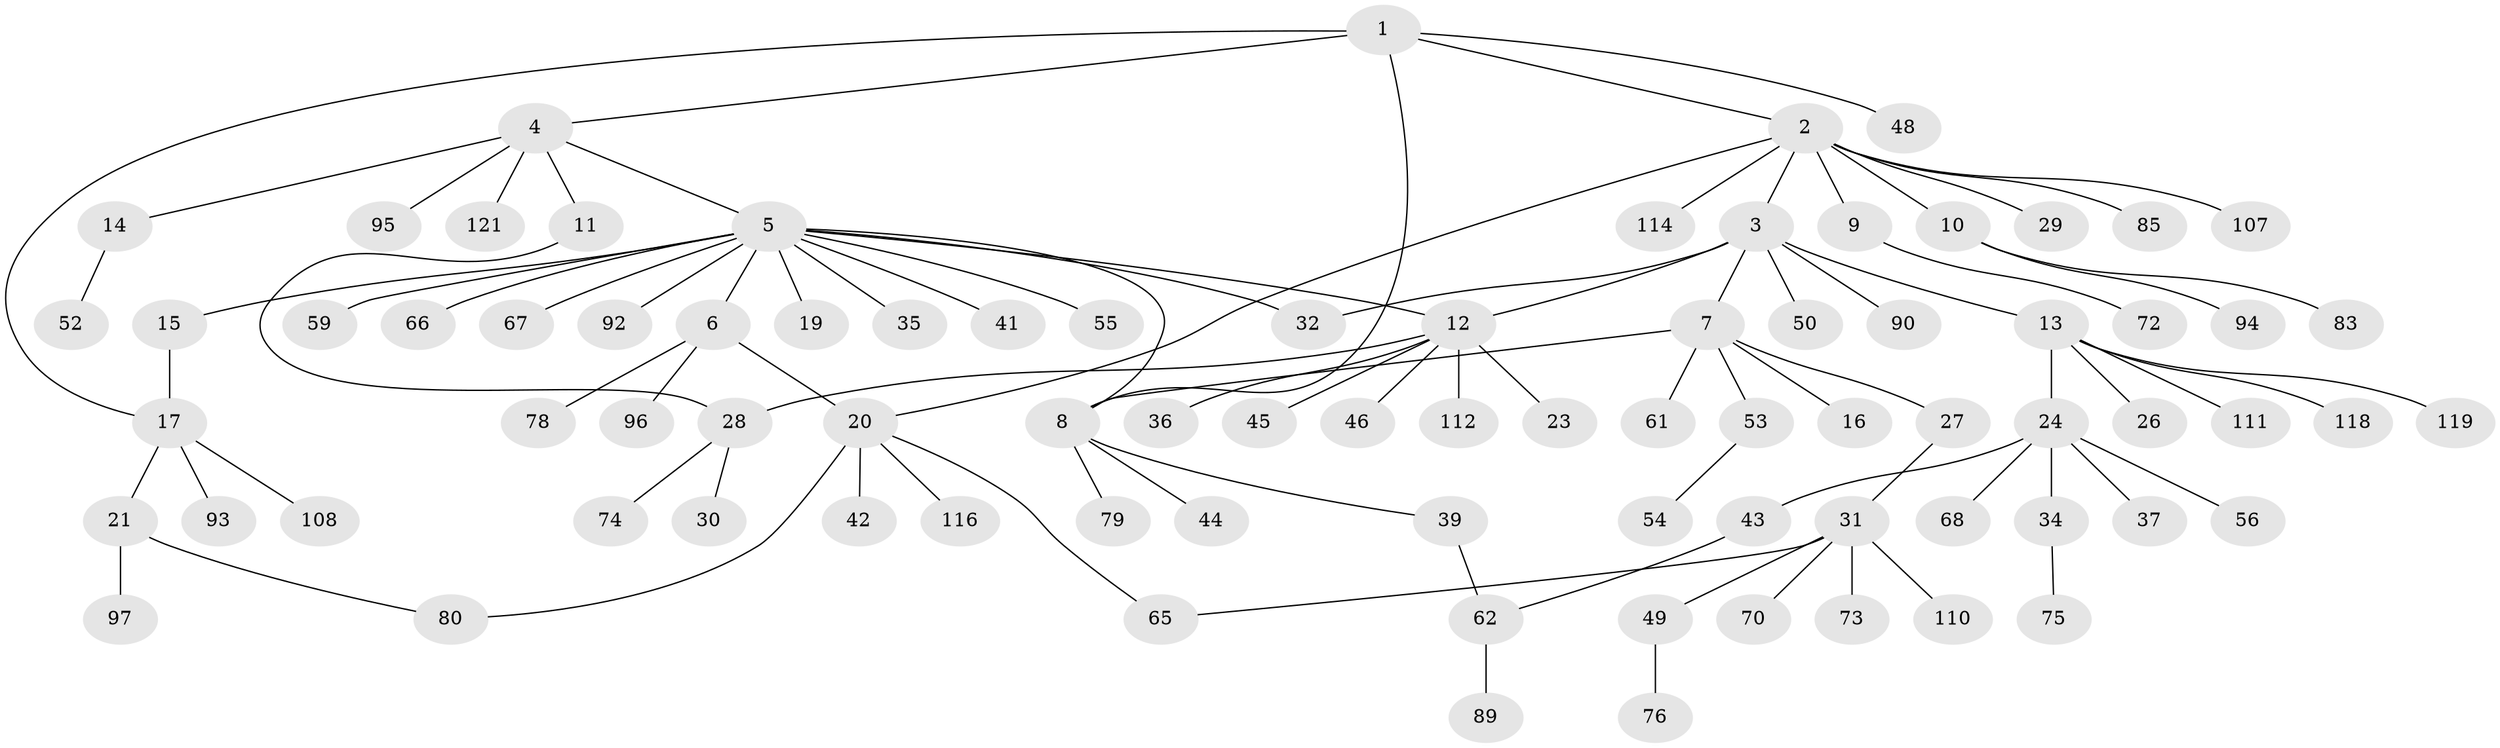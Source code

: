 // original degree distribution, {6: 0.024793388429752067, 10: 0.008264462809917356, 7: 0.049586776859504134, 15: 0.008264462809917356, 4: 0.04132231404958678, 2: 0.19834710743801653, 3: 0.05785123966942149, 9: 0.008264462809917356, 1: 0.5950413223140496, 5: 0.008264462809917356}
// Generated by graph-tools (version 1.1) at 2025/41/03/06/25 10:41:46]
// undirected, 84 vertices, 93 edges
graph export_dot {
graph [start="1"]
  node [color=gray90,style=filled];
  1 [super="+115"];
  2 [super="+22"];
  3 [super="+77"];
  4 [super="+102"];
  5 [super="+87"];
  6 [super="+86"];
  7 [super="+33"];
  8 [super="+18"];
  9;
  10 [super="+91"];
  11 [super="+64"];
  12 [super="+58"];
  13 [super="+47"];
  14 [super="+38"];
  15 [super="+69"];
  16;
  17 [super="+106"];
  19;
  20 [super="+25"];
  21 [super="+60"];
  23;
  24 [super="+63"];
  26 [super="+109"];
  27 [super="+117"];
  28 [super="+103"];
  29 [super="+57"];
  30;
  31 [super="+40"];
  32;
  34 [super="+81"];
  35;
  36;
  37;
  39;
  41 [super="+120"];
  42 [super="+105"];
  43;
  44;
  45;
  46;
  48;
  49;
  50 [super="+51"];
  52;
  53 [super="+88"];
  54;
  55;
  56;
  59;
  61;
  62 [super="+84"];
  65 [super="+82"];
  66;
  67 [super="+71"];
  68;
  70 [super="+98"];
  72 [super="+104"];
  73;
  74;
  75;
  76;
  78;
  79;
  80 [super="+113"];
  83;
  85;
  89;
  90;
  92;
  93 [super="+101"];
  94 [super="+99"];
  95;
  96;
  97 [super="+100"];
  107;
  108;
  110;
  111;
  112;
  114;
  116;
  118;
  119;
  121;
  1 -- 2;
  1 -- 4;
  1 -- 8;
  1 -- 17;
  1 -- 48;
  2 -- 3;
  2 -- 9;
  2 -- 10;
  2 -- 20;
  2 -- 29;
  2 -- 85;
  2 -- 107;
  2 -- 114;
  3 -- 7;
  3 -- 13;
  3 -- 32;
  3 -- 50;
  3 -- 90;
  3 -- 12;
  4 -- 5;
  4 -- 11;
  4 -- 14;
  4 -- 95;
  4 -- 121;
  5 -- 6;
  5 -- 8;
  5 -- 12;
  5 -- 15;
  5 -- 19;
  5 -- 32;
  5 -- 35;
  5 -- 41;
  5 -- 55;
  5 -- 59;
  5 -- 66;
  5 -- 67;
  5 -- 92;
  6 -- 78;
  6 -- 96;
  6 -- 20;
  7 -- 8;
  7 -- 16;
  7 -- 27;
  7 -- 53;
  7 -- 61;
  8 -- 39;
  8 -- 44;
  8 -- 79;
  9 -- 72;
  10 -- 83;
  10 -- 94;
  11 -- 28;
  12 -- 23;
  12 -- 28;
  12 -- 36;
  12 -- 45;
  12 -- 46;
  12 -- 112;
  13 -- 24;
  13 -- 26;
  13 -- 111;
  13 -- 118;
  13 -- 119;
  14 -- 52;
  15 -- 17;
  17 -- 21;
  17 -- 93;
  17 -- 108;
  20 -- 42;
  20 -- 65;
  20 -- 80;
  20 -- 116;
  21 -- 97;
  21 -- 80;
  24 -- 34;
  24 -- 37;
  24 -- 43;
  24 -- 56;
  24 -- 68;
  27 -- 31;
  28 -- 30;
  28 -- 74;
  31 -- 73;
  31 -- 65;
  31 -- 49;
  31 -- 70;
  31 -- 110;
  34 -- 75;
  39 -- 62;
  43 -- 62;
  49 -- 76;
  53 -- 54;
  62 -- 89;
}
